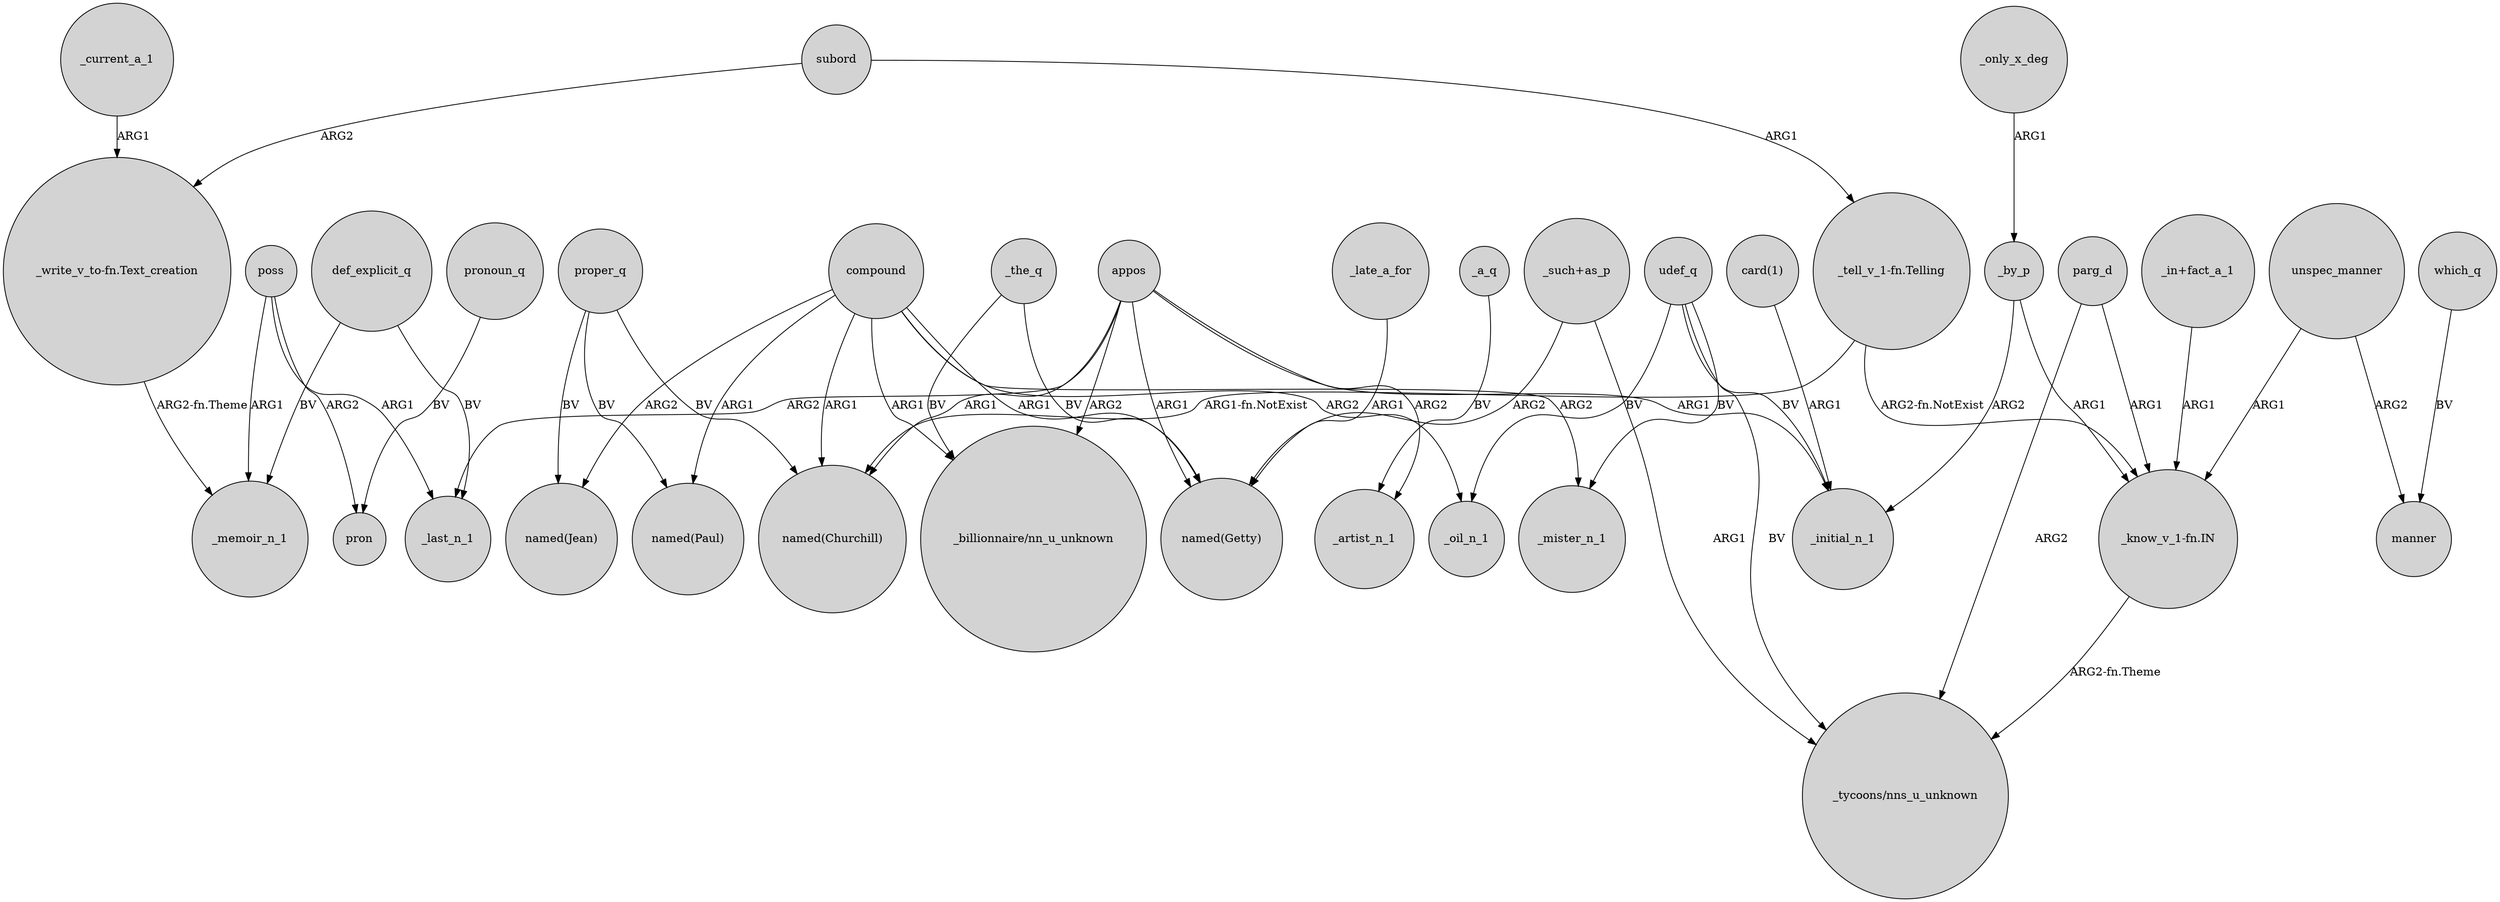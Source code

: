 digraph {
	node [shape=circle style=filled]
	def_explicit_q -> _memoir_n_1 [label=BV]
	_the_q -> "_billionnaire/nn_u_unknown" [label=BV]
	parg_d -> "_know_v_1-fn.IN" [label=ARG1]
	poss -> pron [label=ARG2]
	_by_p -> _initial_n_1 [label=ARG2]
	appos -> "named(Getty)" [label=ARG1]
	compound -> "named(Churchill)" [label=ARG1]
	compound -> "named(Paul)" [label=ARG1]
	compound -> _mister_n_1 [label=ARG2]
	unspec_manner -> "_know_v_1-fn.IN" [label=ARG1]
	appos -> _artist_n_1 [label=ARG2]
	proper_q -> "named(Churchill)" [label=BV]
	"_tell_v_1-fn.Telling" -> "named(Churchill)" [label="ARG1-fn.NotExist"]
	compound -> "named(Getty)" [label=ARG1]
	subord -> "_tell_v_1-fn.Telling" [label=ARG1]
	udef_q -> _mister_n_1 [label=BV]
	compound -> "named(Jean)" [label=ARG2]
	parg_d -> "_tycoons/nns_u_unknown" [label=ARG2]
	udef_q -> _initial_n_1 [label=BV]
	udef_q -> "_tycoons/nns_u_unknown" [label=BV]
	poss -> _last_n_1 [label=ARG1]
	which_q -> manner [label=BV]
	_by_p -> "_know_v_1-fn.IN" [label=ARG1]
	_a_q -> _artist_n_1 [label=BV]
	proper_q -> "named(Paul)" [label=BV]
	_the_q -> "named(Getty)" [label=BV]
	pronoun_q -> pron [label=BV]
	compound -> _oil_n_1 [label=ARG2]
	"_write_v_to-fn.Text_creation" -> _memoir_n_1 [label="ARG2-fn.Theme"]
	"_tell_v_1-fn.Telling" -> "_know_v_1-fn.IN" [label="ARG2-fn.NotExist"]
	appos -> _initial_n_1 [label=ARG1]
	poss -> _memoir_n_1 [label=ARG1]
	appos -> "named(Churchill)" [label=ARG1]
	"_such+as_p" -> "_tycoons/nns_u_unknown" [label=ARG1]
	"_such+as_p" -> "named(Getty)" [label=ARG2]
	appos -> "_billionnaire/nn_u_unknown" [label=ARG2]
	proper_q -> "named(Jean)" [label=BV]
	udef_q -> _oil_n_1 [label=BV]
	_current_a_1 -> "_write_v_to-fn.Text_creation" [label=ARG1]
	_late_a_for -> "named(Getty)" [label=ARG1]
	subord -> "_write_v_to-fn.Text_creation" [label=ARG2]
	"_in+fact_a_1" -> "_know_v_1-fn.IN" [label=ARG1]
	appos -> _last_n_1 [label=ARG2]
	"_know_v_1-fn.IN" -> "_tycoons/nns_u_unknown" [label="ARG2-fn.Theme"]
	_only_x_deg -> _by_p [label=ARG1]
	def_explicit_q -> _last_n_1 [label=BV]
	unspec_manner -> manner [label=ARG2]
	"card(1)" -> _initial_n_1 [label=ARG1]
	compound -> "_billionnaire/nn_u_unknown" [label=ARG1]
}
